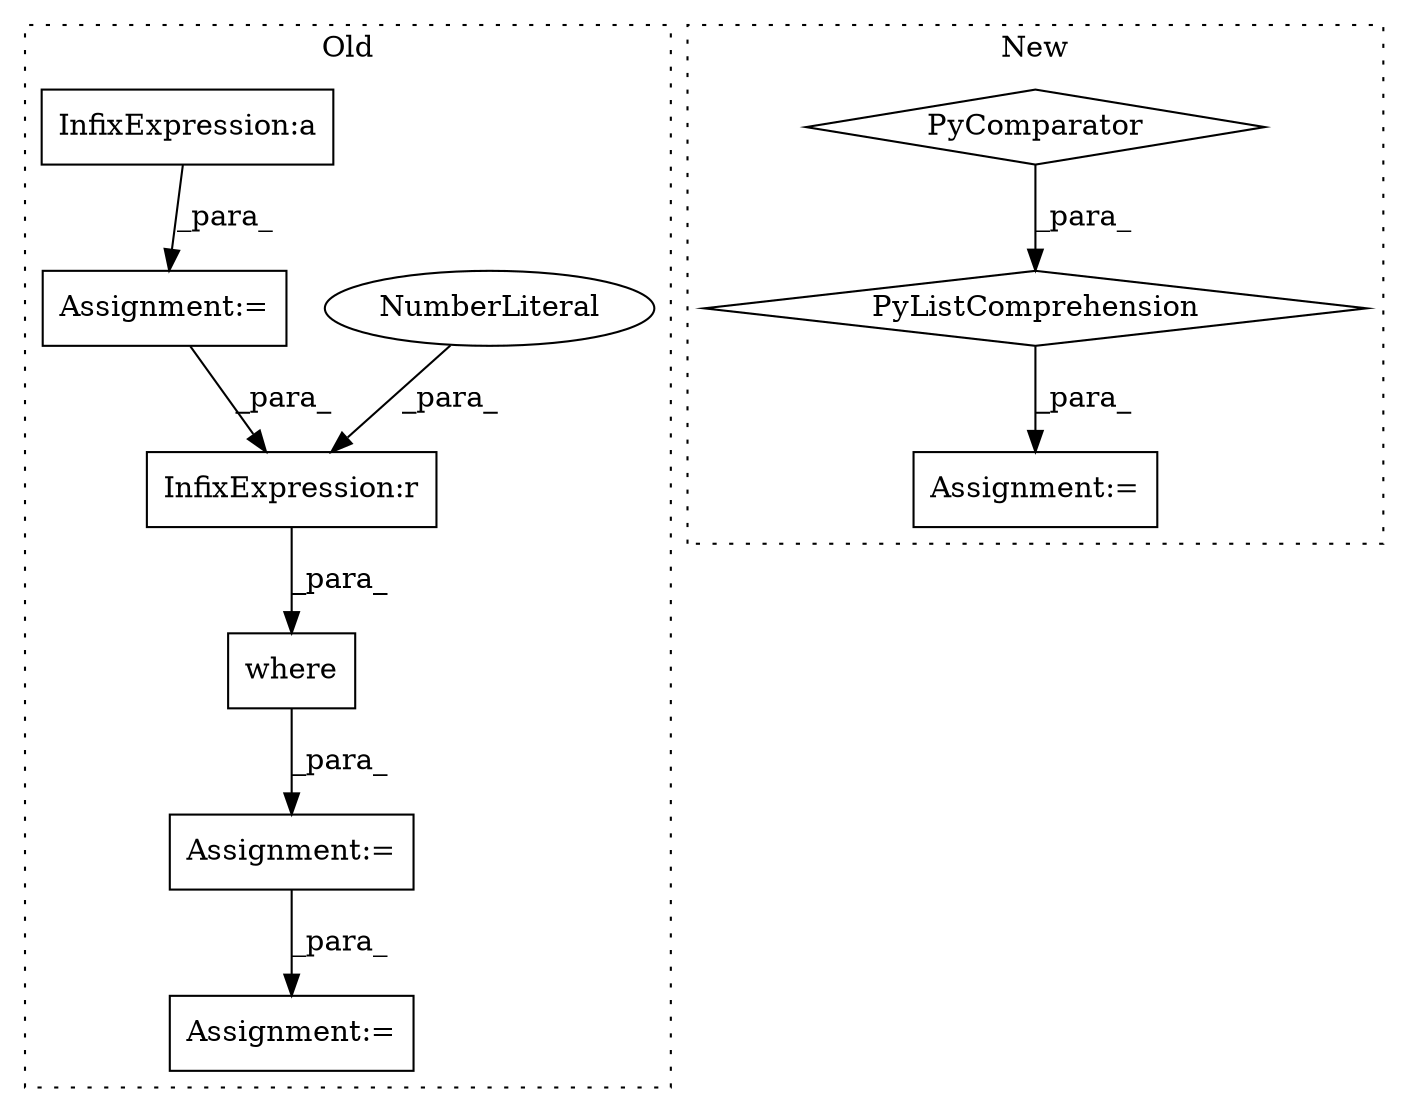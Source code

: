 digraph G {
subgraph cluster0 {
1 [label="where" a="32" s="10099,10114" l="6,1" shape="box"];
5 [label="Assignment:=" a="7" s="10209" l="1" shape="box"];
6 [label="InfixExpression:r" a="27" s="10106" l="3" shape="box"];
7 [label="Assignment:=" a="7" s="10092" l="1" shape="box"];
8 [label="NumberLiteral" a="34" s="10109" l="1" shape="ellipse"];
9 [label="InfixExpression:a" a="27" s="10080" l="3" shape="box"];
10 [label="Assignment:=" a="7" s="10060" l="1" shape="box"];
label = "Old";
style="dotted";
}
subgraph cluster1 {
2 [label="PyListComprehension" a="109" s="10198" l="122" shape="diamond"];
3 [label="Assignment:=" a="7" s="10174" l="1" shape="box"];
4 [label="PyComparator" a="113" s="10290" l="22" shape="diamond"];
label = "New";
style="dotted";
}
1 -> 7 [label="_para_"];
2 -> 3 [label="_para_"];
4 -> 2 [label="_para_"];
6 -> 1 [label="_para_"];
7 -> 5 [label="_para_"];
8 -> 6 [label="_para_"];
9 -> 10 [label="_para_"];
10 -> 6 [label="_para_"];
}